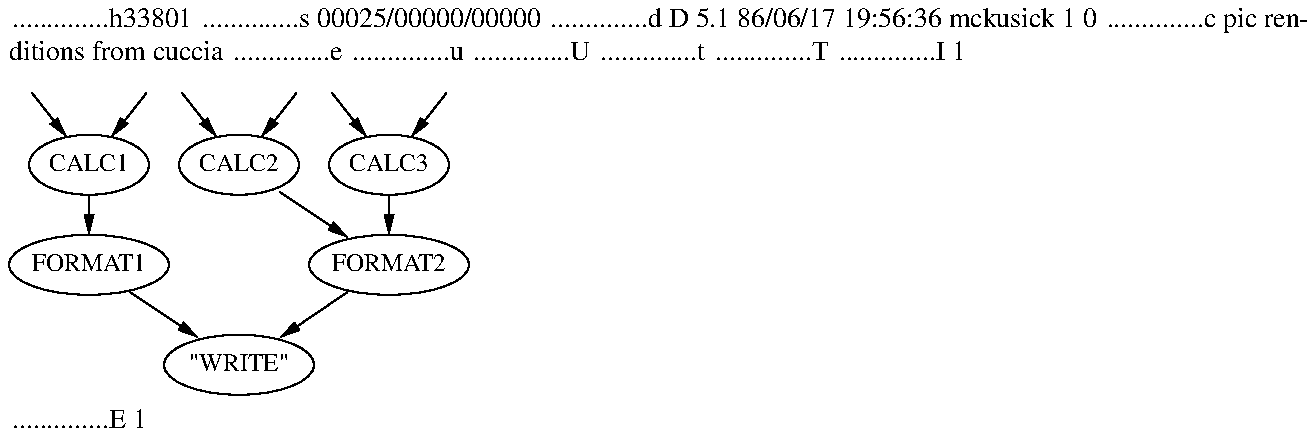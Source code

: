 h33801
s 00025/00000/00000
d D 5.1 86/06/17 19:56:36 mckusick 1 0
c pic renditions from cuccia
e
u
U
t
T
I 1
.\" Copyright (c) 1986 Regents of the University of California.
.\" All rights reserved.  The Berkeley software License Agreement
.\" specifies the terms and conditions for redistribution.
.\"
.\"	%W% (Berkeley) %G%
.\"
.PS
ellipse ht .3i wid .6i "\s-1CALC1\s+1"
ellipse ht .3i wid .6i "\s-1CALC2\s+1" at 1st ellipse + (.75i,0i)
ellipse ht .3i wid .6i "\s-1CALC3\s+1" at 1st ellipse + (1.5i,0i)
ellipse ht .3i wid .8i "\s-1FORMAT1\s+1" at 1st ellipse - (0i,.5i)
ellipse ht .3i wid .8i "\s-1FORMAT2\s+1" at 3rd ellipse - (0i,.5i)
ellipse ht .3i wid .75i "\s-1\"WRITE\"\s+1" at 5th ellipse - (.75i,.5i)
line <- from 1st ellipse up .5i left .4i chop .1825i
line <- from 1st ellipse up .5i right .4i chop .1825i
line <- from 2nd ellipse up .5i left .4i chop .1825i
line <- from 2nd ellipse up .5i right .4i chop .1825i
line <- from 3rd ellipse up .5i left .4i chop .1825i
line <- from 3rd ellipse up .5i right .4i chop .1825i
arrow from 1st ellipse to 4th ellipse chop .15i
arrow from 2nd ellipse to 5th ellipse chop 
arrow from 3rd ellipse to 5th ellipse chop .15i
arrow from 4th ellipse to 6th ellipse chop
arrow from 5th ellipse to 6th ellipse chop
.PE
E 1
